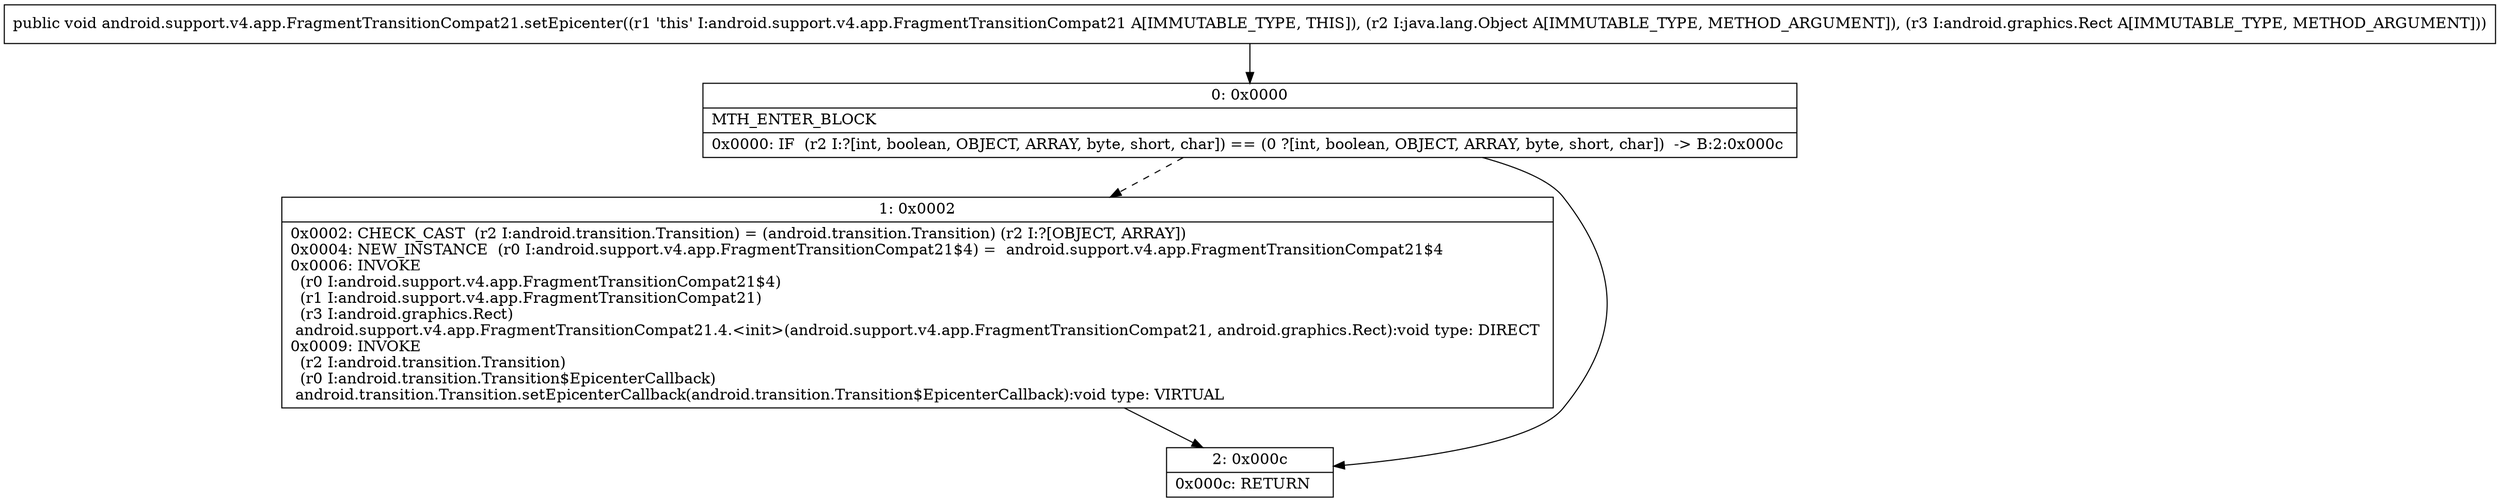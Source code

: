 digraph "CFG forandroid.support.v4.app.FragmentTransitionCompat21.setEpicenter(Ljava\/lang\/Object;Landroid\/graphics\/Rect;)V" {
Node_0 [shape=record,label="{0\:\ 0x0000|MTH_ENTER_BLOCK\l|0x0000: IF  (r2 I:?[int, boolean, OBJECT, ARRAY, byte, short, char]) == (0 ?[int, boolean, OBJECT, ARRAY, byte, short, char])  \-\> B:2:0x000c \l}"];
Node_1 [shape=record,label="{1\:\ 0x0002|0x0002: CHECK_CAST  (r2 I:android.transition.Transition) = (android.transition.Transition) (r2 I:?[OBJECT, ARRAY]) \l0x0004: NEW_INSTANCE  (r0 I:android.support.v4.app.FragmentTransitionCompat21$4) =  android.support.v4.app.FragmentTransitionCompat21$4 \l0x0006: INVOKE  \l  (r0 I:android.support.v4.app.FragmentTransitionCompat21$4)\l  (r1 I:android.support.v4.app.FragmentTransitionCompat21)\l  (r3 I:android.graphics.Rect)\l android.support.v4.app.FragmentTransitionCompat21.4.\<init\>(android.support.v4.app.FragmentTransitionCompat21, android.graphics.Rect):void type: DIRECT \l0x0009: INVOKE  \l  (r2 I:android.transition.Transition)\l  (r0 I:android.transition.Transition$EpicenterCallback)\l android.transition.Transition.setEpicenterCallback(android.transition.Transition$EpicenterCallback):void type: VIRTUAL \l}"];
Node_2 [shape=record,label="{2\:\ 0x000c|0x000c: RETURN   \l}"];
MethodNode[shape=record,label="{public void android.support.v4.app.FragmentTransitionCompat21.setEpicenter((r1 'this' I:android.support.v4.app.FragmentTransitionCompat21 A[IMMUTABLE_TYPE, THIS]), (r2 I:java.lang.Object A[IMMUTABLE_TYPE, METHOD_ARGUMENT]), (r3 I:android.graphics.Rect A[IMMUTABLE_TYPE, METHOD_ARGUMENT])) }"];
MethodNode -> Node_0;
Node_0 -> Node_1[style=dashed];
Node_0 -> Node_2;
Node_1 -> Node_2;
}

